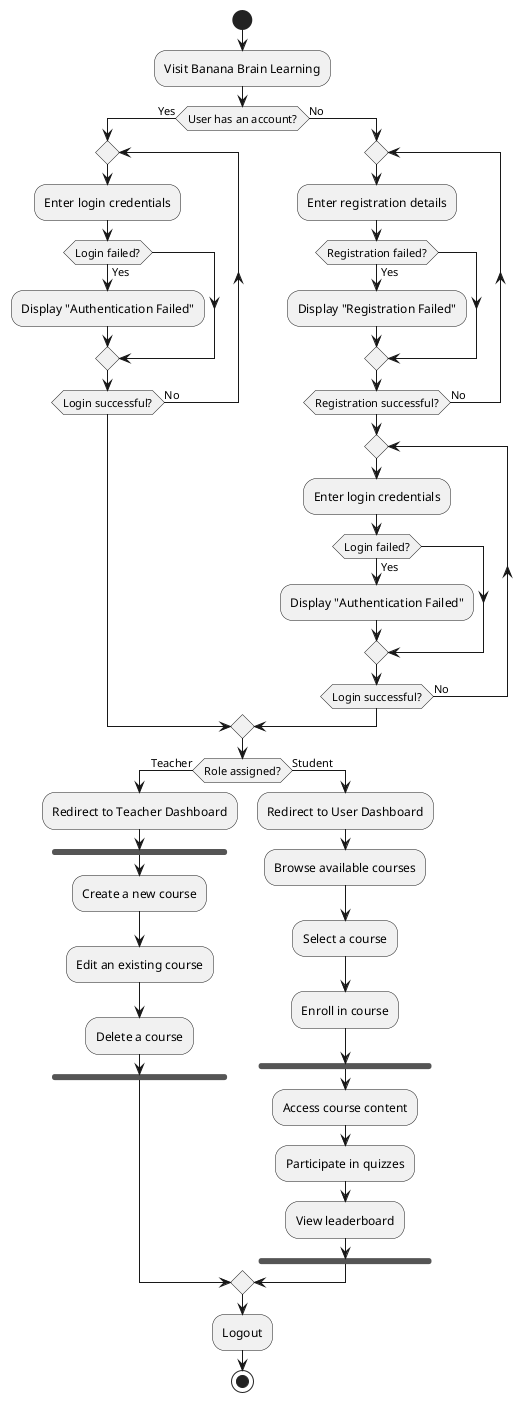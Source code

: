 @startuml
start

:Visit Banana Brain Learning;

if (User has an account?) then (Yes)
    repeat
        :Enter login credentials;
        if (Login failed?) then (Yes)
            :Display "Authentication Failed";
        endif
    repeat while (Login successful?) is (No)
else (No)
    repeat
        :Enter registration details;
        if (Registration failed?) then (Yes)
            :Display "Registration Failed";
        endif
    repeat while (Registration successful?) is (No)
    repeat
        :Enter login credentials;
        if (Login failed?) then (Yes)
            :Display "Authentication Failed";
        endif
    repeat while (Login successful?) is (No)
endif

if (Role assigned?) then (Teacher)
    :Redirect to Teacher Dashboard;
    fork
        :Create a new course;
        :Edit an existing course;
        :Delete a course;
    endfork
else (Student)
    :Redirect to User Dashboard;
    :Browse available courses;
    :Select a course;
    :Enroll in course;
    fork
        :Access course content;
        :Participate in quizzes;
        :View leaderboard;
    endfork
endif

:Logout;

stop
@enduml